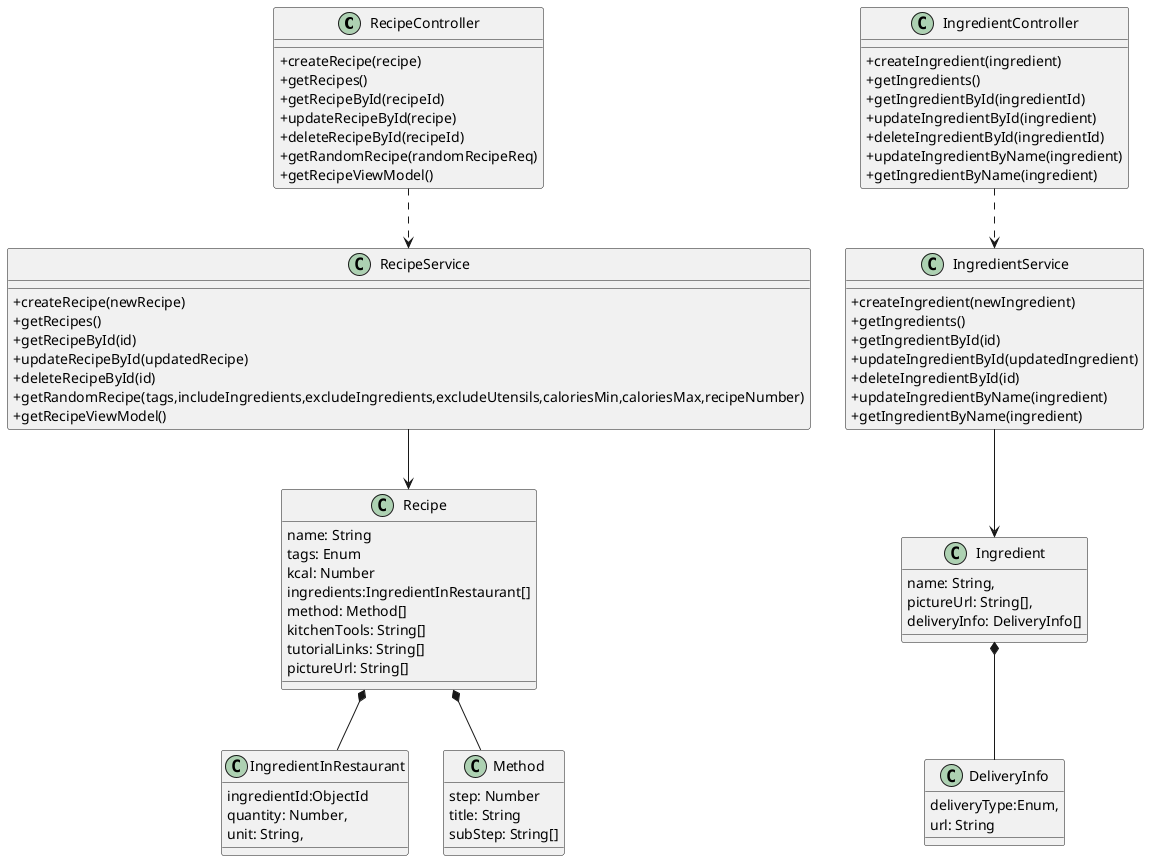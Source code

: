 @startuml
skinparam classAttributeIconSize 0

RecipeController ..>  RecipeService 

RecipeService -->  Recipe

IngredientController ..> IngredientService

IngredientService --> Ingredient

Recipe *-- IngredientInRestaurant
Recipe *-- Method

Ingredient *-- DeliveryInfo


class RecipeController {
  +createRecipe(recipe)
  +getRecipes()
  +getRecipeById(recipeId)
  +updateRecipeById(recipe)
  +deleteRecipeById(recipeId) 
  +getRandomRecipe(randomRecipeReq) 
  +getRecipeViewModel()
}

class RecipeService {
  +createRecipe(newRecipe) 
  +getRecipes()
  +getRecipeById(id)
  +updateRecipeById(updatedRecipe)
  +deleteRecipeById(id)
  +getRandomRecipe(tags,includeIngredients,excludeIngredients,excludeUtensils,caloriesMin,caloriesMax,recipeNumber) 
  +getRecipeViewModel()
}

class Recipe {
  name: String
  tags: Enum
  kcal: Number
  ingredients:IngredientInRestaurant[]
  method: Method[]
  kitchenTools: String[]
  tutorialLinks: String[]
  pictureUrl: String[]
}

class Method {
    step: Number
    title: String
    subStep: String[]
}

class IngredientInRestaurant {
    ingredientId:ObjectId
    quantity: Number,
    unit: String,
}

class IngredientController {
  +createIngredient(ingredient)
  +getIngredients()
  +getIngredientById(ingredientId)
  +updateIngredientById(ingredient)
  +deleteIngredientById(ingredientId)
  +updateIngredientByName(ingredient)
  +getIngredientByName(ingredient)
}

class IngredientService {
  +createIngredient(newIngredient)
  +getIngredients()
  +getIngredientById(id)
  +updateIngredientById(updatedIngredient)
  +deleteIngredientById(id)
  +updateIngredientByName(ingredient)
  +getIngredientByName(ingredient)
}

class Ingredient {
  name: String,
  pictureUrl: String[],
  deliveryInfo: DeliveryInfo[]
}

class DeliveryInfo {
    deliveryType:Enum,
    url: String
}

@enduml